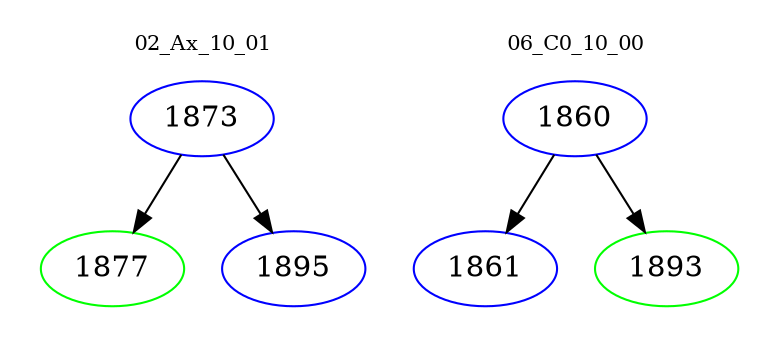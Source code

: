 digraph{
subgraph cluster_0 {
color = white
label = "02_Ax_10_01";
fontsize=10;
T0_1873 [label="1873", color="blue"]
T0_1873 -> T0_1877 [color="black"]
T0_1877 [label="1877", color="green"]
T0_1873 -> T0_1895 [color="black"]
T0_1895 [label="1895", color="blue"]
}
subgraph cluster_1 {
color = white
label = "06_C0_10_00";
fontsize=10;
T1_1860 [label="1860", color="blue"]
T1_1860 -> T1_1861 [color="black"]
T1_1861 [label="1861", color="blue"]
T1_1860 -> T1_1893 [color="black"]
T1_1893 [label="1893", color="green"]
}
}
